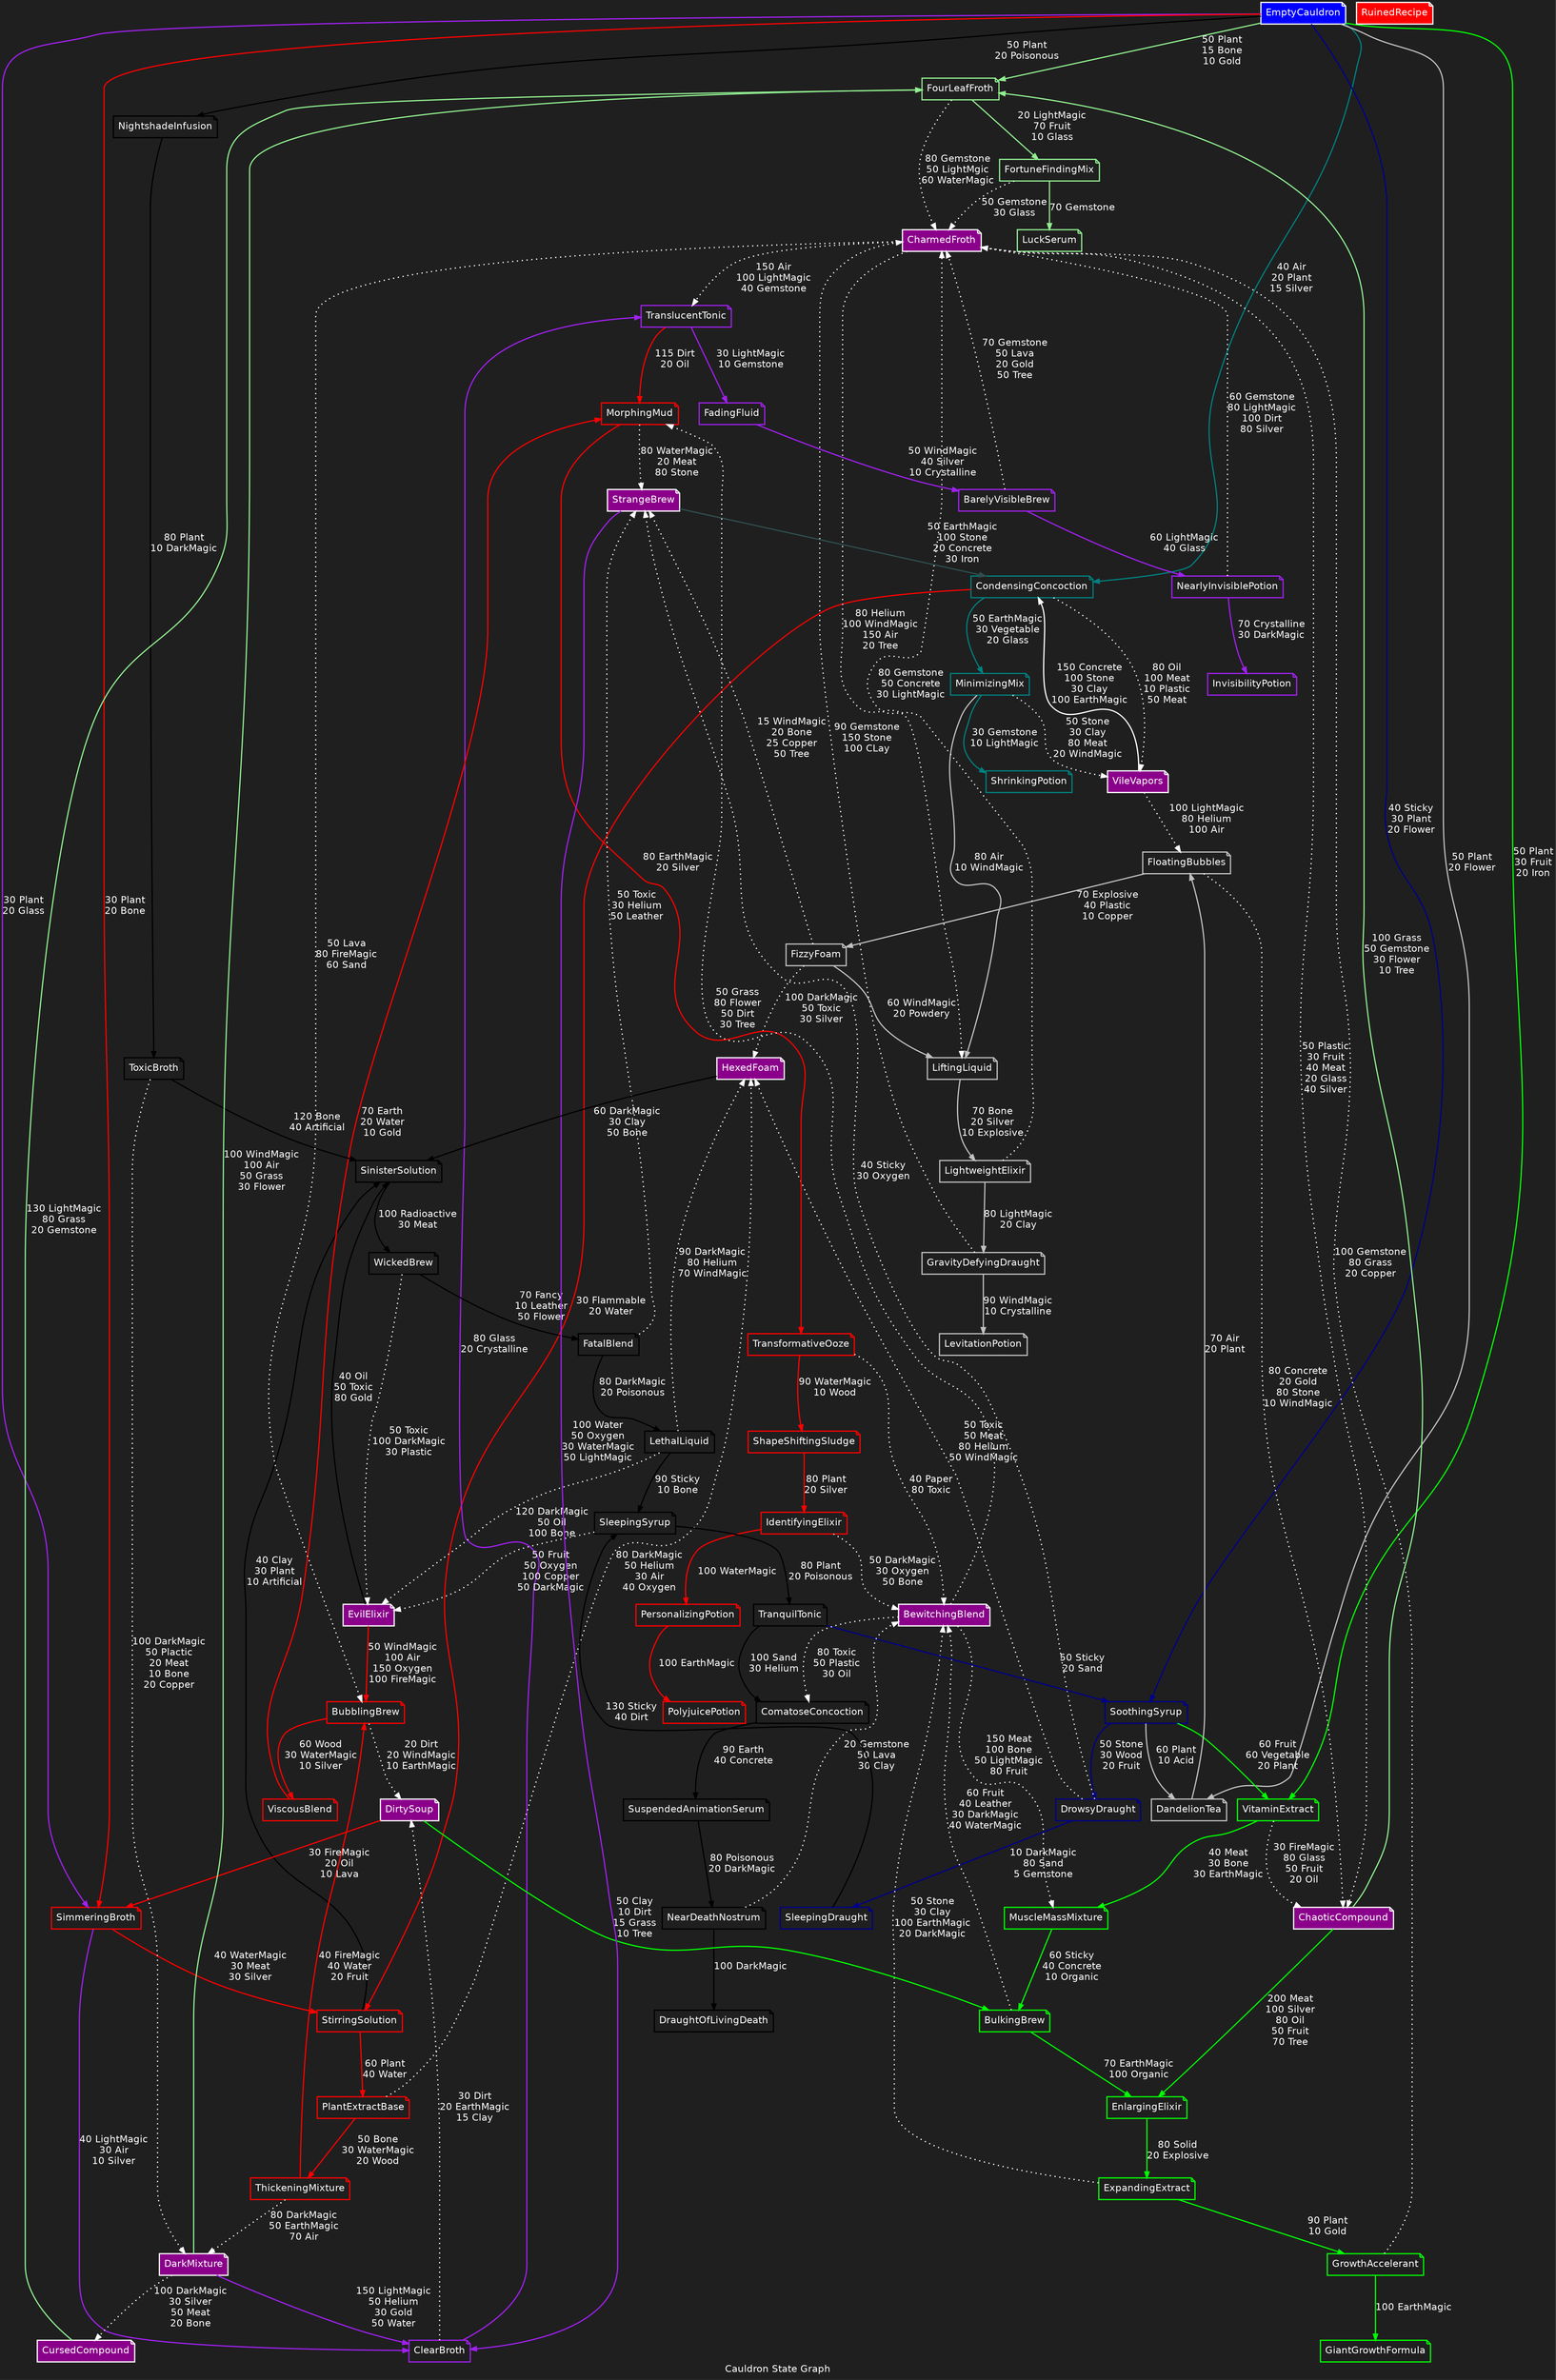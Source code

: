 digraph state_graph {
  // Define the styles
  graph [rankdir = TB; label = "Cauldron State Graph"; fontsize = 16; bgcolor = "#1F1F1F"; fontcolor = "#FFFFFF"; fontname = "Helvetica"; labelfontname = "Helvetica";];
  node [shape = note; fontsize = 16; fontname = "Helvetica"; labelfontname = "Helvetica"; fontcolor = "#FFFFFF"; color = "#FFFFFF"; penwidth = 2.0;];
  edge [fontsize = 16; fontname = "Helvetica"; labelfontname = "Helvetica"; fontcolor = "#FFFFFF"; color = "#FFFFFF"; penwidth = 2.0;];
  
  // -------------------- States --------------------
  // Start State
  EmptyCauldron [style = filled;fillcolor = blue;BaseColor = "0.7536, 0.4139, 0.990, 1";TopColor = "1, 1, 1, 1";Shades = "3";WaveStrength = "3.8";WaveHeight = "0.16";WaveSpeed = "0.06";WaveRotation = "180";BubbleSpeed = "1";BubbleDensity = "3.7";BubbleSpacing = "0.43";BubbleStrength = "0.93";CircleSize = "0.94";StartLifeTime = "3";StartSize = "0.75";MaxParticles = "100";EmissionRate = "3";StartSpeed = "0.06";VelocityYMax = "0.41";VelocityYMin = "0.75";StartColor = "0.753, 0.1, 0.9, 1";TurblenceStrength = "0.06";TurblenceFrequency = "0.2";TurblenceSpeed = "0.2";];
  
  FourLeafFroth [color = lightgreen;BaseColor = "0.5248, 0.749, 0.180, 1";TopColor = "0.180, 0.749, 0.240, 1";Shades = "6";WaveStrength = "8.8";WaveHeight = "1.8";WaveSpeed = "0.02";WaveRotation = "180";BubbleSpeed = "1";BubbleDensity = "3.7";BubbleSpacing = "0.48";BubbleStrength = "0.98";CircleSize = "0.9";StartLifeTime = "4";StartSize = "0.22";MaxParticles = "100";EmissionRate = "8";StartSpeed = "0.29";VelocityYMax = "0.52";VelocityYMin = "1.06";StartColor = "0.24, 0.42, 1, 1";TurblenceStrength = "0.0";TurblenceFrequency = "0.2";TurblenceSpeed = "0.2";];
  FortuneFindingMix [color = lightgreen;BaseColor = "0.066, 0.933, 0.127, 1";TopColor = "1.11171, 0.933, 0.444, 1";Shades = "3";WaveStrength = "5.8";WaveHeight = "1.8";WaveSpeed = "0.15";WaveRotation = "180";BubbleSpeed = "1";BubbleDensity = "3.7";BubbleSpacing = "0.45";BubbleStrength = "0.95";CircleSize = "0.9";StartLifeTime = "4";StartSize = "0.2";MaxParticles = "100";EmissionRate = "5";StartSpeed = "0.28";VelocityYMax = "1.111";VelocityYMin = "1.11";StartColor = "0.24, 0.42, 1, 1";TurblenceStrength = "0.05";TurblenceFrequency = "0.2";TurblenceSpeed = "0.2";];
  
  CondensingConcoction [color = teal;BaseColor = "0.791, 0.760, 0.933, 1";TopColor = "0.426, 0.487, 0.779, 1";Shades = "3";WaveStrength = "6.8";WaveHeight = "2.6";WaveSpeed = "0.2";WaveRotation = "180";BubbleSpeed = "1";BubbleDensity = "3.7";BubbleSpacing = "0.46";BubbleStrength = "0.96";CircleSize = "0.86";StartLifeTime = "4";StartSize = "0.13";MaxParticles = "100";EmissionRate = "6";StartSpeed = "0.16";VelocityYMax = "0.7";VelocityYMin = "0.7";StartColor = "0.24, 0.42, 1, 1";TurblenceStrength = "0.01";TurblenceFrequency = "0.2";TurblenceSpeed = "0.2";];
  MinimizingMix [color = teal;BaseColor = "0.903, 0.768, 0.962, 1";TopColor = "0.746, 1.1546, 0.971, 1";Shades = "3";WaveStrength = "6.8";WaveHeight = "1";WaveSpeed = "0.26";WaveRotation = "180";BubbleSpeed = "1";BubbleDensity = "3.7";BubbleSpacing = "0.46";BubbleStrength = "0.96";CircleSize = "0.9";StartLifeTime = "4";StartSize = "0.24";MaxParticles = "100";EmissionRate = "6";StartSpeed = "0.17";VelocityYMax = "1.15";VelocityYMin = "1.15";StartColor = "0.24, 0.42, 1, 1";TurblenceStrength = "0.01";TurblenceFrequency = "0.2";TurblenceSpeed = "0.2";];
  
  SoothingSyrup [color = darkblue;BaseColor = "0.3584, 0.749, 0.180, 1";TopColor = "0.180, 0.749, 0.2428, 1";Shades = "3";WaveStrength = "4.8";WaveHeight = "1";WaveSpeed = "0.24";WaveRotation = "180";BubbleSpeed = "1";BubbleDensity = "3.7";BubbleSpacing = "0.694";BubbleStrength = "0.94";CircleSize = "0.9";StartLifeTime = "4";StartSize = "0.24";MaxParticles = "100";EmissionRate = "4";StartSpeed = "0.24";VelocityYMax = "0.35";VelocityYMin = "0.69";StartColor = "0.24, 0.692, 1, 1";TurblenceStrength = "0.01";TurblenceFrequency = "0.2";TurblenceSpeed = "0.2";];
  DrowsyDraught [color = darkblue;BaseColor = "1.0882, 0.729, 0.971, 1";TopColor = "0.5263, 0.749, 0.180, 1";Shades = "3";WaveStrength = "4.8";WaveHeight = "1";WaveSpeed = "0.001";WaveRotation = "180";BubbleSpeed = "1";BubbleDensity = "3.7";BubbleSpacing = "1.084";BubbleStrength = "0.94";CircleSize = "0.94";StartLifeTime = "4";StartSize = "0.17";MaxParticles = "100";EmissionRate = "4";StartSpeed = "0.22";VelocityYMax = "0.52";VelocityYMin = "1.08";StartColor = "0.24, 1.082, 1, 1";TurblenceStrength = "0.02";TurblenceFrequency = "0.2";TurblenceSpeed = "0.2";];
  
  SimmeringBroth [color = purple;BaseColor = "0.471, 0.237, 0.028, 1";TopColor = "0.3522, 0.020, 0.297, 1";Shades = "3";WaveStrength = "5.8";WaveHeight = "1";WaveSpeed = "0.13";WaveRotation = "180";BubbleSpeed = "1";BubbleDensity = "3.7";BubbleSpacing = "0.45";BubbleStrength = "0.95";CircleSize = "0.9";StartLifeTime = "4";StartSize = "0.13";MaxParticles = "100";EmissionRate = "5";StartSpeed = "0.29";VelocityYMax = "0.35";VelocityYMin = "1.14";StartColor = "0.24, 0.42, 1, 1";TurblenceStrength = "0.09";TurblenceFrequency = "0.2";TurblenceSpeed = "0.2";];
  ClearBroth [color = purple;BaseColor = "0.2341, 0.737, 0.944, 1";TopColor = "0.3946, 1, 0.993, 1";Shades = "4";WaveStrength = "8.230";WaveHeight = "0.200";WaveSpeed = "0.007";WaveRotation = "296.367";BubbleSpeed = "0.911";BubbleDensity = "4.248";BubbleSpacing = "0.2334";BubbleStrength = "2.07";CircleSize = "0.94";StartLifeTime = "4";StartSize = "0.23";MaxParticles = "100";EmissionRate = "4";StartSpeed = "0.06";VelocityYMax = "0.39";VelocityYMin = "0.97";StartColor = "0.24, 0.972, 1, 1";TurblenceStrength = "0.02";TurblenceFrequency = "0.2";TurblenceSpeed = "0.2";];
  TranslucentTonic [color = purple;BaseColor = "0.8672, 0.8698, 0.943, 1";TopColor = "0.962, 0.8676, 0.8630, 1";Shades = "3";WaveStrength = "7.8";WaveHeight = "1.2";WaveSpeed = "0.1";WaveRotation = "180";BubbleSpeed = "1";BubbleDensity = "3.7";BubbleSpacing = "0.47";BubbleStrength = "0.97";CircleSize = "0.94";StartLifeTime = "4";StartSize = "0.11";MaxParticles = "100";EmissionRate = "7";StartSpeed = "0.06";VelocityYMax = "0.49";VelocityYMin = "0.86";StartColor = "0.24, 0.42, 1, 1";TurblenceStrength = "0.02";TurblenceFrequency = "0.2";TurblenceSpeed = "0.2";];
  FadingFluid [color = purple;BaseColor = "0.729, 0.774, 0.914, 0.727";TopColor = "0.903, 0.910, 0.933, 0.747";Shades = "3";WaveStrength = "4.8";WaveHeight = "2";WaveSpeed = "0.002";WaveRotation = "180";BubbleSpeed = "1";BubbleDensity = "3.7";BubbleSpacing = "0.74";BubbleStrength = "0.94";CircleSize = "0.9";StartLifeTime = "4";StartSize = "0.25";MaxParticles = "100";EmissionRate = "4";StartSpeed = "0.26";VelocityYMax = "0.37";VelocityYMin = "0.7";StartColor = "0.24, 0.72, 1, 1";TurblenceStrength = "0.08";TurblenceFrequency = "0.2";TurblenceSpeed = "0.2";];
  BarelyVisibleBrew [color = purple;BaseColor = "0.9898, 0.9898, 0.9898, 1";TopColor = "0.9804, 0.9812, 0.9837, 1";Shades = "3";WaveStrength = "14.06";WaveHeight = "0.29";WaveSpeed = "0.08";WaveRotation = "368.679";BubbleSpeed = "0.2";BubbleDensity = "0.88";BubbleSpacing = "0.216";BubbleStrength = "1.67";CircleSize = "0.94";StartLifeTime = "4";StartSize = "0.23";MaxParticles = "100";EmissionRate = "6";StartSpeed = "0.07";VelocityYMax = "0.98";VelocityYMin = "0.98";StartColor = "0.24, 0.42, 1, 1";TurblenceStrength = "0.08";TurblenceFrequency = "0.2";TurblenceSpeed = "0.2";];
  NearlyInvisiblePotion [color = purple;BaseColor = "0.783, 0.829, 0.971, 1";TopColor = "0.743, 0.924, 0.7997, 1";Shades = "4";WaveStrength = "6.8";WaveHeight = "1.6";WaveSpeed = "0.1";WaveRotation = "180";BubbleSpeed = "1";BubbleDensity = "3.7";BubbleSpacing = "0.46";BubbleStrength = "0.96";CircleSize = "0.9";StartLifeTime = "4";StartSize = "0.1";MaxParticles = "100";EmissionRate = "6";StartSpeed = "0.23";VelocityYMax = "0.79";VelocityYMin = "0.79";StartColor = "0.24, 0.42, 1, 1";TurblenceStrength = "0.01";TurblenceFrequency = "0.2";TurblenceSpeed = "0.2";];
  
  DandelionTea [color = grey;BaseColor = "0.180, 0.749, 0.1547, 1";TopColor = "0.6188, 0.982, 0.917, 1";Shades = "3";WaveStrength = "8.8";WaveHeight = "1";WaveSpeed = "0.001";WaveRotation = "180";BubbleSpeed = "1";BubbleDensity = "3.7";BubbleSpacing = "0.48";BubbleStrength = "0.98";CircleSize = "0.94";StartLifeTime = "4";StartSize = "0.15";MaxParticles = "100";EmissionRate = "8";StartSpeed = "0.17";VelocityYMax = "0.5";VelocityYMin = "0.61";StartColor = "0.24, 0.42, 1, 1";TurblenceStrength = "0.09";TurblenceFrequency = "0.2";TurblenceSpeed = "0.2";];
  FloatingBubbles [color = grey;BaseColor = "0.913, 0.917, 0.824, 1";TopColor = "0.841, 0.917, 0.427, 1";Shades = "3";WaveStrength = "7.8";WaveHeight = "2.7";WaveSpeed = "0.28";WaveRotation = "180";BubbleSpeed = "1";BubbleDensity = "3.7";BubbleSpacing = "0.47";BubbleStrength = "0.97";CircleSize = "0.9";StartLifeTime = "4";StartSize = "0.21";MaxParticles = "100";EmissionRate = "7";StartSpeed = "0.28";VelocityYMax = "0.34";VelocityYMin = "0.95";StartColor = "0.24, 0.42, 1, 1";TurblenceStrength = "0.03";TurblenceFrequency = "0.2";TurblenceSpeed = "0.2";];
  FizzyFoam [color = grey;BaseColor = "0.414, 0.924, 0.636, 1";TopColor = "0.126, 0.726, 0.636, 1";Shades = "3";WaveStrength = "6";WaveHeight = "2.6";WaveSpeed = "0.18";WaveRotation = "180";BubbleSpeed = "1";BubbleDensity = "3.7";BubbleSpacing = "0.46";BubbleStrength = "0.96";CircleSize = "0.9";StartLifeTime = "4";StartSize = "0.18";MaxParticles = "100";EmissionRate = "6";StartSpeed = "0.29";VelocityYMax = "0.6";VelocityYMin = "0.6";StartColor = "0.24, 0.42, 1, 1";TurblenceStrength = "0.05";TurblenceFrequency = "0.2";TurblenceSpeed = "0.2";];
  LiftingLiquid [color = grey;BaseColor = "0.7106, 0.2347, 0.7137, 1";TopColor = "0.180, 0.3600, 0.749, 1";Shades = "4";WaveStrength = "8.8";WaveHeight = "2.8";WaveSpeed = "0.02";WaveRotation = "180";BubbleSpeed = "1";BubbleDensity = "3.7";BubbleSpacing = "0.48";BubbleStrength = "0.98";CircleSize = "0.9";StartLifeTime = "4";StartSize = "0.23";MaxParticles = "100";EmissionRate = "8";StartSpeed = "0.22";VelocityYMax = "0.36";VelocityYMin = "0.71";StartColor = "0.24, 0.42, 1, 1";TurblenceStrength = "0.03";TurblenceFrequency = "0.2";TurblenceSpeed = "0.2";];
  LightweightElixir [color = grey;BaseColor = "0.86404, 0.86441, 0.142, 1";TopColor = "1, 0.457, 0.86439, 1";Shades = "3";WaveStrength = "5.8";WaveHeight = "2";WaveSpeed = "0.1";WaveRotation = "180";BubbleSpeed = "1";BubbleDensity = "3.7";BubbleSpacing = "0.45";BubbleStrength = "0.95";CircleSize = "0.9";StartLifeTime = "4";StartSize = "0.23";MaxParticles = "100";EmissionRate = "5";StartSpeed = "0.06";VelocityYMax = "0.864";VelocityYMin = "0.86";StartColor = "0.24, 0.42, 1, 1";TurblenceStrength = "0.09";TurblenceFrequency = "0.2";TurblenceSpeed = "0.2";];
  GravityDefyingDraught [color = grey;BaseColor = "0.766, 0.431, 0.943, 1";TopColor = "0.9492, 0.431, 0.924, 1";Shades = "4";WaveStrength = "6.8";WaveHeight = "2";WaveSpeed = "0.08";WaveRotation = "180";BubbleSpeed = "1";BubbleDensity = "3.7";BubbleSpacing = "0.46";BubbleStrength = "0.96";CircleSize = "0.9";StartLifeTime = "4";StartSize = "0.25";MaxParticles = "100";EmissionRate = "6";StartSpeed = "0.16";VelocityYMax = "0.94";VelocityYMin = "0.94";StartColor = "0.24, 0.42, 1, 1";TurblenceStrength = "0.04";TurblenceFrequency = "0.2";TurblenceSpeed = "0.2";];
  
  VitaminExtract [color = green;BaseColor = "0.108, 0.3603, 0.037, 1";TopColor = "0.744, 0.982, 0.1373, 1";Shades = "8";WaveStrength = "8.8";WaveHeight = "1.4";WaveSpeed = "0.18";WaveRotation = "180";BubbleSpeed = "1";BubbleDensity = "3.7";BubbleSpacing = "0.48";BubbleStrength = "0.98";CircleSize = "0.9";StartLifeTime = "4";StartSize = "0.13";MaxParticles = "100";EmissionRate = "8";StartSpeed = "0.13";VelocityYMax = "0.36";VelocityYMin = "1.13";StartColor = "0.24, 0.42, 1, 1";TurblenceStrength = "0.04";TurblenceFrequency = "0.2";TurblenceSpeed = "0.2";];
  MuscleMassMixture [color = green;BaseColor = "0.972, 0.473, 1.0987, 1";TopColor = "0.4447, 1.0949, 0.180, 1";Shades = "3";WaveStrength = "7.8";WaveHeight = "2.3";WaveSpeed = "0.08";WaveRotation = "180";BubbleSpeed = "1";BubbleDensity = "3.7";BubbleSpacing = "0.47";BubbleStrength = "0.97";CircleSize = "0.9";StartLifeTime = "4";StartSize = "0.18";MaxParticles = "100";EmissionRate = "7";StartSpeed = "0.13";VelocityYMax = "0.44";VelocityYMin = "1.09";StartColor = "0.24, 0.42, 1, 1";TurblenceStrength = "0.04";TurblenceFrequency = "0.2";TurblenceSpeed = "0.2";];
  BulkingBrew [color = green;BaseColor = "0.180, 0.9649, 0.2570, 1";TopColor = "0.9603, 0.896, 0.9689, 1";Shades = "4";WaveStrength = "7.8";WaveHeight = "2";WaveSpeed = "0.14";WaveRotation = "180";BubbleSpeed = "1";BubbleDensity = "3.7";BubbleSpacing = "0.47";BubbleStrength = "0.97";CircleSize = "0.9";StartLifeTime = "4";StartSize = "0.25";MaxParticles = "100";EmissionRate = "7";StartSpeed = "0.14";VelocityYMax = "0.38";VelocityYMin = "0.96";StartColor = "0.24, 0.42, 1, 1";TurblenceStrength = "0.08";TurblenceFrequency = "0.2";TurblenceSpeed = "0.2";];
  EnlargingElixir [color = green;BaseColor = "0.749, 0.402, 0.180, 1";TopColor = "1.2160, 0.749, 0.180, 1";Shades = "3";WaveStrength = "5.8";WaveHeight = "2.4";WaveSpeed = "0.02";WaveRotation = "180";BubbleSpeed = "1";BubbleDensity = "3.7";BubbleSpacing = "0.45";BubbleStrength = "0.95";CircleSize = "0.9";StartLifeTime = "4";StartSize = "0.25";MaxParticles = "100";EmissionRate = "5";StartSpeed = "0.25";VelocityYMax = "1.21";VelocityYMin = "1.21";StartColor = "0.24, 0.42, 1, 1";TurblenceStrength = "0.02";TurblenceFrequency = "0.2";TurblenceSpeed = "0.2";];
  ExpandingExtract [color = green;BaseColor = "0.208, 0.443, 0.117, 1";TopColor = "0.9649, 0.3729, 0.180, 1";Shades = "7";WaveStrength = "7.8";WaveHeight = "2.7";WaveSpeed = "0.17";WaveRotation = "180";BubbleSpeed = "1";BubbleDensity = "3.7";BubbleSpacing = "0.47";BubbleStrength = "0.97";CircleSize = "0.9";StartLifeTime = "4";StartSize = "0.24";MaxParticles = "100";EmissionRate = "7";StartSpeed = "0.27";VelocityYMax = "0.37";VelocityYMin = "0.96";StartColor = "0.24, 0.42, 1, 1";TurblenceStrength = "0.0";TurblenceFrequency = "0.2";TurblenceSpeed = "0.2";];
  GrowthAccelerant [color = green;BaseColor = "0.180, 0.749, 0.1324, 1";TopColor = "0.749, 0.6840, 0.180, 1";Shades = "3";WaveStrength = "4.8";WaveHeight = "2.4";WaveSpeed = "0.13";WaveRotation = "180";BubbleSpeed = "1";BubbleDensity = "3.7";BubbleSpacing = "0.684";BubbleStrength = "0.94";CircleSize = "0.9";StartLifeTime = "4";StartSize = "0.13";MaxParticles = "100";EmissionRate = "4";StartSpeed = "0.3";VelocityYMax = "0.33";VelocityYMin = "0.68";StartColor = "0.24, 0.682, 1, 1";TurblenceStrength = "0.0";TurblenceFrequency = "0.2";TurblenceSpeed = "0.2";];
  
  SimmeringBroth [color = red;BaseColor = "0.471, 0.237, 0.028, 1";TopColor = "0.5722, 0.020, 0.217, 1";Shades = "3";WaveStrength = "8.8";WaveHeight = "1";WaveSpeed = "0.2";WaveRotation = "180";BubbleSpeed = "1";BubbleDensity = "3.7";BubbleSpacing = "0.48";BubbleStrength = "0.98";CircleSize = "0.9";StartLifeTime = "4";StartSize = "0.2";MaxParticles = "100";EmissionRate = "8";StartSpeed = "0.21";VelocityYMax = "0.57";VelocityYMin = "0.84";StartColor = "0.24, 0.42, 1, 1";TurblenceStrength = "0.01";TurblenceFrequency = "0.2";TurblenceSpeed = "0.2";];
  StirringSolution [color = red;BaseColor = "0.844, 1.2191, 0.943, 1";TopColor = "0.915, 0.701, 1.2130, 1";Shades = "3";WaveStrength = "5.8";WaveHeight = "2";WaveSpeed = "0.2";WaveRotation = "180";BubbleSpeed = "1";BubbleDensity = "3.7";BubbleSpacing = "0.45";BubbleStrength = "0.95";CircleSize = "0.9";StartLifeTime = "4";StartSize = "0.21";MaxParticles = "100";EmissionRate = "5";StartSpeed = "0.16";VelocityYMax = "0.45";VelocityYMin = "1.21";StartColor = "0.24, 0.42, 1, 1";TurblenceStrength = "0.09";TurblenceFrequency = "0.2";TurblenceSpeed = "0.2";];
  PlantExtractBase [color = red;BaseColor = "0.1991, 0.8449, 0.180, 1";TopColor = "0.809, 0.971, 0.8410, 1";Shades = "3";WaveStrength = "7.8";WaveHeight = "1";WaveSpeed = "0.15";WaveRotation = "180";BubbleSpeed = "1";BubbleDensity = "3.7";BubbleSpacing = "0.47";BubbleStrength = "0.97";CircleSize = "0.9";StartLifeTime = "4";StartSize = "0.19";MaxParticles = "100";EmissionRate = "7";StartSpeed = "0.15";VelocityYMax = "0.55";VelocityYMin = "0.84";StartColor = "0.24, 0.42, 1, 1";TurblenceStrength = "0.01";TurblenceFrequency = "0.2";TurblenceSpeed = "0.2";];
  ThickeningMixture [color = red;BaseColor = "0.6649, 0.5868, 0.180, 1";TopColor = "0.6649, 0.6610, 0.180, 1";Shades = "3";WaveStrength = "7.8";WaveHeight = "1";WaveSpeed = "0.007";WaveRotation = "180";BubbleSpeed = "1";BubbleDensity = "3.7";BubbleSpacing = "0.47";BubbleStrength = "0.97";CircleSize = "0.94";StartLifeTime = "4";StartSize = "0.19";MaxParticles = "100";EmissionRate = "7";StartSpeed = "0.15";VelocityYMax = "0.58";VelocityYMin = "0.66";StartColor = "0.24, 0.42, 1, 1";TurblenceStrength = "0.08";TurblenceFrequency = "0.2";TurblenceSpeed = "0.2";];
  BubblingBrew [color = red;BaseColor = "0.7492, 0.064, 0.236, 1";TopColor = "0.1316, 0.708, 0.1314, 1";Shades = "3";WaveStrength = "10.195";WaveHeight = "0.7439";WaveSpeed = "0.060";WaveRotation = "201.728";BubbleSpeed = "0.3200";BubbleDensity = "4.993";BubbleSpacing = "0.1316";BubbleStrength = "0.877";CircleSize = "0.94";StartLifeTime = "4";StartSize = "0.13";MaxParticles = "100";EmissionRate = "5";StartSpeed = "0.29";VelocityYMax = "0.32";VelocityYMin = "0.74";StartColor = "0.24, 0.42, 1, 1";TurblenceStrength = "0.06";TurblenceFrequency = "0.2";TurblenceSpeed = "0.2";];
  ViscousBlend [color = red;BaseColor = "1.0936, 0.170, 0.112, 1";TopColor = "0.141, 0.126, 0.130, 1";Shades = "7";WaveStrength = "3.8";WaveHeight = "2.1";WaveSpeed = "0.1";WaveRotation = "180";BubbleSpeed = "1";BubbleDensity = "3.7";BubbleSpacing = "0.43";BubbleStrength = "0.93";CircleSize = "0.9";StartLifeTime = "4";StartSize = "1.09";MaxParticles = "100";EmissionRate = "3";StartSpeed = "0.11";VelocityYMax = "0.31";VelocityYMin = "1.09";StartColor = "0.24, 0.42, 1, 1";TurblenceStrength = "0.08";TurblenceFrequency = "0.2";TurblenceSpeed = "0.2";];
  MorphingMud [color = red;BaseColor = "0.292, 0.187, 0.068, 1";TopColor = "0.5280, 0.163, 0.027, 1";Shades = "3";WaveStrength = "8.8";WaveHeight = "2.8";WaveSpeed = "0.06";WaveRotation = "180";BubbleSpeed = "1";BubbleDensity = "3.7";BubbleSpacing = "0.48";BubbleStrength = "0.98";CircleSize = "0.9";StartLifeTime = "4";StartSize = "0.17";MaxParticles = "100";EmissionRate = "8";StartSpeed = "0.1";VelocityYMax = "0.52";VelocityYMin = "1.13";StartColor = "0.24, 0.42, 1, 1";TurblenceStrength = "0.06";TurblenceFrequency = "0.2";TurblenceSpeed = "0.2";];
  TransformativeOoze [color = red;BaseColor = "0.7796, 0.180, 0.749, 1";TopColor = "0.749, 0.1144, 0.180, 1";Shades = "4";WaveStrength = "4.8";WaveHeight = "2.2";WaveSpeed = "0.02";WaveRotation = "180";BubbleSpeed = "1";BubbleDensity = "3.7";BubbleSpacing = "0.774";BubbleStrength = "0.94";CircleSize = "0.9";StartLifeTime = "4";StartSize = "0.11";MaxParticles = "100";EmissionRate = "4";StartSpeed = "0.17";VelocityYMax = "0.35";VelocityYMin = "0.77";StartColor = "0.24, 0.772, 1, 1";TurblenceStrength = "0.08";TurblenceFrequency = "0.2";TurblenceSpeed = "0.2";];
  ShapeShiftingSludge [color = red;BaseColor = "0.2577, 0.177, 0.033, 1";TopColor = "0.462, 0.2583, 0.150, 1";Shades = "6";WaveStrength = "5.8";WaveHeight = "2.5";WaveSpeed = "0.005";WaveRotation = "180";BubbleSpeed = "1";BubbleDensity = "3.7";BubbleSpacing = "0.45";BubbleStrength = "0.95";CircleSize = "0.9";StartLifeTime = "4";StartSize = "0.25";MaxParticles = "100";EmissionRate = "5";StartSpeed = "0.06";VelocityYMax = "0.6";VelocityYMin = "1.07";StartColor = "0.24, 0.42, 1, 1";TurblenceStrength = "0.08";TurblenceFrequency = "0.2";TurblenceSpeed = "0.2";];
  IdentifyingElixir [color = red;BaseColor = "0.896, 0.826, 0.213, 1";TopColor = "0.5432, 0.731, 0.924, 1";Shades = "3";WaveStrength = "3.8";WaveHeight = "1.7";WaveSpeed = "0.1";WaveRotation = "180";BubbleSpeed = "1";BubbleDensity = "3.7";BubbleSpacing = "0.43";BubbleStrength = "0.93";CircleSize = "0.9";StartLifeTime = "4";StartSize = "0.72";MaxParticles = "100";EmissionRate = "3";StartSpeed = "0.12";VelocityYMax = "0.54";VelocityYMin = "0.72";StartColor = "0.24, 0.42, 1, 1";TurblenceStrength = "0.01";TurblenceFrequency = "0.2";TurblenceSpeed = "0.2";];
  PersonalizingPotion [color = red;BaseColor = "0.7637, 0.167, 0.119, 1";TopColor = "0.749, 0.180, 0.736, 1";Shades = "5";WaveStrength = "5.8";WaveHeight = "1.4";WaveSpeed = "0.1";WaveRotation = "180";BubbleSpeed = "1";BubbleDensity = "3.7";BubbleSpacing = "0.45";BubbleStrength = "0.95";CircleSize = "0.9";StartLifeTime = "4";StartSize = "0.11";MaxParticles = "100";EmissionRate = "5";StartSpeed = "0.2";VelocityYMax = "0.37";VelocityYMin = "0.76";StartColor = "0.24, 0.42, 1, 1";TurblenceStrength = "0.02";TurblenceFrequency = "0.2";TurblenceSpeed = "0.2";];
  
  NightshadeInfusion [color = black;BaseColor = "0.130, 0.163, 0.264, 1";TopColor = "0.478, 1.2272, 0.867, 1";Shades = "6";WaveStrength = "6.8";WaveHeight = "2.1";WaveSpeed = "0.16";WaveRotation = "180";BubbleSpeed = "1";BubbleDensity = "3.7";BubbleSpacing = "0.46";BubbleStrength = "0.96";CircleSize = "0.9";StartLifeTime = "4";StartSize = "0.23";MaxParticles = "100";EmissionRate = "6";StartSpeed = "0.14";VelocityYMax = "1.22";VelocityYMin = "1.22";StartColor = "0.24, 0.42, 1, 1";TurblenceStrength = "0.06";TurblenceFrequency = "0.2";TurblenceSpeed = "0.2";];
  ToxicBroth [color = black;BaseColor = "0.749, 0.180, 1.0231, 1";TopColor = "1.0288, 0.180, 0.749, 1";Shades = "7";WaveStrength = "3.8";WaveHeight = "1.8";WaveSpeed = "0.09";WaveRotation = "180";BubbleSpeed = "1";BubbleDensity = "3.7";BubbleSpacing = "0.43";BubbleStrength = "0.93";CircleSize = "0.94";StartLifeTime = "4";StartSize = "1.02";MaxParticles = "100";EmissionRate = "3";StartSpeed = "0.11";VelocityYMax = "0.53";VelocityYMin = "1.02";StartColor = "0.24, 0.42, 1, 1";TurblenceStrength = "0.04";TurblenceFrequency = "0.2";TurblenceSpeed = "0.2";];
  SinisterSolution [color = black;BaseColor = "0.069, 0.044, 0.179, 1";TopColor = "0.169, 0.12, 0.072, 1";Shades = "3";WaveStrength = "2.8";WaveHeight = "2";WaveSpeed = "0.91";WaveRotation = "180";BubbleSpeed = "1";BubbleDensity = "3.7";BubbleSpacing = "0.42";BubbleStrength = "0.92";CircleSize = "0.9";StartLifeTime = "4";StartSize = "0.915";MaxParticles = "100";EmissionRate = "2";StartSpeed = "0.1";VelocityYMax = "0.31";VelocityYMin = "0.91";StartColor = "0.914, 0.42, 1, 1";TurblenceStrength = "0.01";TurblenceFrequency = "0.91";TurblenceSpeed = "0.91";];
  WickedBrew [color = black;BaseColor = "0.96122, 0.104, 0.254, 1";TopColor = "0.034, 0.092, 0.273, 1";Shades = "7";WaveStrength = "4.8";WaveHeight = "2.4";WaveSpeed = "0.2";WaveRotation = "180";BubbleSpeed = "1";BubbleDensity = "3.7";BubbleSpacing = "0.964";BubbleStrength = "0.94";CircleSize = "0.9";StartLifeTime = "4";StartSize = "0.12";MaxParticles = "100";EmissionRate = "4";StartSpeed = "0.25";VelocityYMax = "0.961";VelocityYMin = "0.96";StartColor = "0.24, 0.962, 1, 1";TurblenceStrength = "0.09";TurblenceFrequency = "0.2";TurblenceSpeed = "0.2";];
  FatalBlend [color = black;BaseColor = "0.063, 0.028, 0.243, 1";TopColor = "0.471, 0.020, 0.028, 1";Shades = "4";WaveStrength = "4";WaveHeight = "1";WaveSpeed = "0.000";WaveRotation = "180";BubbleSpeed = "1";BubbleDensity = "3.7";BubbleSpacing = "0.43";BubbleStrength = "0.93";CircleSize = "0.94";StartLifeTime = "4";StartSize = "0.83";MaxParticles = "100";EmissionRate = "3";StartSpeed = "0.18";VelocityYMax = "0.6";VelocityYMin = "0.83";StartColor = "0.24, 0.42, 1, 1";TurblenceStrength = "0.09";TurblenceFrequency = "0.2";TurblenceSpeed = "0.2";];
  LethalLiquid [color = black;BaseColor = "0.424, 0.244, 0.1102, 1";TopColor = "0.749, 0.192, 0.180, 1";Shades = "4";WaveStrength = "6.8";WaveHeight = "2.3";WaveSpeed = "0.26";WaveRotation = "180";BubbleSpeed = "1";BubbleDensity = "3.7";BubbleSpacing = "0.46";BubbleStrength = "0.96";CircleSize = "0.9";StartLifeTime = "4";StartSize = "0.11";MaxParticles = "100";EmissionRate = "6";StartSpeed = "0.24";VelocityYMax = "1.09";VelocityYMin = "1.09";StartColor = "0.24, 0.42, 1, 1";TurblenceStrength = "0.01";TurblenceFrequency = "0.2";TurblenceSpeed = "0.2";];
  SleepingSyrup [color = black;BaseColor = "1.2349, 1.2323, 0.180, 1";TopColor = "0.1987, 0.943, 0.908, 1";Shades = "7";WaveStrength = "7.8";WaveHeight = "1";WaveSpeed = "0.01";WaveRotation = "180";BubbleSpeed = "1";BubbleDensity = "3.7";BubbleSpacing = "0.47";BubbleStrength = "0.97";CircleSize = "0.9";StartLifeTime = "4";StartSize = "0.19";MaxParticles = "100";EmissionRate = "7";StartSpeed = "0.21";VelocityYMax = "0.59";VelocityYMin = "1.23";StartColor = "0.24, 0.42, 1, 1";TurblenceStrength = "0.01";TurblenceFrequency = "0.2";TurblenceSpeed = "0.2";];
  TranquilTonic [color = black;BaseColor = "0.830, 0.035, 0.752, 1";TopColor = "0.6733, 0.67823, 0.905, 1";Shades = "5";WaveStrength = "5.8";WaveHeight = "1";WaveSpeed = "0";WaveRotation = "180";BubbleSpeed = "1";BubbleDensity = "3.7";BubbleSpacing = "0.45";BubbleStrength = "0.95";CircleSize = "0.94";StartLifeTime = "4";StartSize = "0.12";MaxParticles = "100";EmissionRate = "5";StartSpeed = "0.14";VelocityYMax = "0.678";VelocityYMin = "0.67";StartColor = "0.24, 0.42, 1, 1";TurblenceStrength = "0.08";TurblenceFrequency = "0.2";TurblenceSpeed = "0.2";];
  ComatoseConcoction [color = black;BaseColor = "0.147, 0.173, 0.284, 1";TopColor = "0.247, 0.417, 0.481, 1";Shades = "3";WaveStrength = "8.8";WaveHeight = "1.2";WaveSpeed = "0.03";WaveRotation = "180";BubbleSpeed = "1";BubbleDensity = "3.7";BubbleSpacing = "0.48";BubbleStrength = "0.98";CircleSize = "0.94";StartLifeTime = "4";StartSize = "0.26";MaxParticles = "100";EmissionRate = "8";StartSpeed = "0.21";VelocityYMax = "0.58";VelocityYMin = "1.17";StartColor = "0.24, 0.42, 1, 1";TurblenceStrength = "0.03";TurblenceFrequency = "0.2";TurblenceSpeed = "0.2";];
  SuspendedAnimationSerum [color = black;BaseColor = "0.079, 0.238, 0.733, 1";TopColor = "0, 0, 0, 1";Shades = "3";WaveStrength = "3.8";WaveHeight = "0";WaveSpeed = "0";WaveRotation = "180";BubbleSpeed = "1";BubbleDensity = "3.7";BubbleSpacing = "0.43";BubbleStrength = "0.93";CircleSize = "0.94";StartLifeTime = "4";StartSize = "1.16";MaxParticles = "100";EmissionRate = "3";StartSpeed = "0.27";VelocityYMax = "0.56";VelocityYMin = "1.16";StartColor = "0.24, 0.42, 1, 1";TurblenceStrength = "0.09";TurblenceFrequency = "0.2";TurblenceSpeed = "0.2";];
  NearDeathNostrum [color = black;BaseColor = "0.103, 0.107, 0.113, 1";TopColor = "0.198, 0.034, 0.2520, 1";Shades = "3";WaveStrength = "7.8";WaveHeight = "1.12";WaveSpeed = "0.03";WaveRotation = "180";BubbleSpeed = "1";BubbleDensity = "3.7";BubbleSpacing = "0.47";BubbleStrength = "0.97";CircleSize = "0.94";StartLifeTime = "4";StartSize = "0.25";MaxParticles = "100";EmissionRate = "7";StartSpeed = "0.07";VelocityYMax = "0.54";VelocityYMin = "1.12";StartColor = "0.24, 0.42, 1, 1";TurblenceStrength = "0.06";TurblenceFrequency = "0.2";TurblenceSpeed = "0.2";];
  
  // End State
  LuckSerum [color = lightgreen;BaseColor = "1, 0.976, 0.004, 1";TopColor = "0.867, 0.723, 0.004, 1";Shades = "6";WaveStrength = "5.8";WaveHeight = "1.3";WaveSpeed = "0.2";WaveRotation = "180";BubbleSpeed = "1";BubbleDensity = "3.7";BubbleSpacing = "0.45";BubbleStrength = "0.95";CircleSize = "0.9";StartLifeTime = "4";StartSize = "0.23";MaxParticles = "100";EmissionRate = "7";StartSpeed = "0.29";VelocityYMax = "0.31";VelocityYMin = "1.04";StartColor = "0.24, 0.42, 1, 1";TurblenceStrength = "0.04";TurblenceFrequency = "0.2";TurblenceSpeed = "0.2";];
  ShrinkingPotion [color = teal;BaseColor = "0.523, 0.749, 0.180, 1";TopColor = "0.511, 0.896, 0.888, 1";Shades = "4";WaveStrength = "5.8";WaveHeight = "1";WaveSpeed = "0.15";WaveRotation = "180";BubbleSpeed = "1";BubbleDensity = "3.7";BubbleSpacing = "0.45";BubbleStrength = "0.95";CircleSize = "0.9";StartLifeTime = "4";StartSize = "0.23";MaxParticles = "100";EmissionRate = "7";StartSpeed = "0.29";VelocityYMax = "0.31";VelocityYMin = "1.04";StartColor = "0.24, 0.42, 1, 1";TurblenceStrength = "0.04";TurblenceFrequency = "0.2";TurblenceSpeed = "0.2";];
  SleepingDraught [color = darkblue;BaseColor = "1.0472, 0.3149, 0.972, 1";TopColor = "0.447, 0.811, 0.3179, 1";Shades = "7";WaveStrength = "7.8";WaveHeight = "1";WaveSpeed = "0.04";WaveRotation = "180";BubbleSpeed = "1";BubbleDensity = "3.7";BubbleSpacing = "0.47";BubbleStrength = "0.97";CircleSize = "0.9";StartLifeTime = "4";StartSize = "0.23";MaxParticles = "100";EmissionRate = "7";StartSpeed = "0.29";VelocityYMax = "0.31";VelocityYMin = "1.04";StartColor = "0.24, 0.42, 1, 1";TurblenceStrength = "0.04";TurblenceFrequency = "0.2";TurblenceSpeed = "0.2";];
  InvisibilityPotion [color = purple;BaseColor = "0.804, 0.952, 0.937, 1";TopColor = "0.837, 0.981, 0.917, 1";Shades = "3";WaveStrength = "5.8";WaveHeight = "1";WaveSpeed = "0.000";WaveRotation = "180";BubbleSpeed = "1";BubbleDensity = "3.7";BubbleSpacing = "0.45";BubbleStrength = "0.95";CircleSize = "0.9";StartLifeTime = "4";StartSize = "0.23";MaxParticles = "100";EmissionRate = "7";StartSpeed = "0.29";VelocityYMax = "0.31";VelocityYMin = "1.04";StartColor = "0.24, 0.42, 1, 1";TurblenceStrength = "0.04";TurblenceFrequency = "0.2";TurblenceSpeed = "0.2";];
  LevitationPotion [color = grey;BaseColor = "0.947, 0.830, 0.962, 1";TopColor = "0.347, 0.725, 0.886, 1";Shades = "5";WaveStrength = "5.8";WaveHeight = "2.5";WaveSpeed = "0.02";WaveRotation = "180";BubbleSpeed = "1";BubbleDensity = "3.7";BubbleSpacing = "0.45";BubbleStrength = "0.95";CircleSize = "0.9";StartLifeTime = "4";StartSize = "0.23";MaxParticles = "100";EmissionRate = "7";StartSpeed = "0.29";VelocityYMax = "0.31";VelocityYMin = "1.04";StartColor = "0.24, 0.42, 1, 1";TurblenceStrength = "0.04";TurblenceFrequency = "0.2";TurblenceSpeed = "0.2";];
  GiantGrowthFormula [color = green;BaseColor = "0.749, 0.448, 0.180, 1";TopColor = "0.069, 0.679, 0.035, 1";Shades = "3";WaveStrength = "5.8";WaveHeight = "2.8";WaveSpeed = "0.06";WaveRotation = "180";BubbleSpeed = "1";BubbleDensity = "3.7";BubbleSpacing = "0.45";BubbleStrength = "0.95";CircleSize = "0.9";StartLifeTime = "4";StartSize = "0.23";MaxParticles = "100";EmissionRate = "7";StartSpeed = "0.29";VelocityYMax = "0.31";VelocityYMin = "1.04";StartColor = "0.24, 0.42, 1, 1";TurblenceStrength = "0.04";TurblenceFrequency = "0.2";TurblenceSpeed = "0.2";];
  PolyjuicePotion [color = red;BaseColor = "0.917, 0.933, 0.823, 1";TopColor = "0.997, 0.788, 1, 1";Shades = "3";WaveStrength = "5.8";WaveHeight = "1";WaveSpeed = "0.005";WaveRotation = "180";BubbleSpeed = "1";BubbleDensity = "3.7";BubbleSpacing = "0.45";BubbleStrength = "0.95";CircleSize = "0.9";StartLifeTime = "4";StartSize = "0.23";MaxParticles = "100";EmissionRate = "7";StartSpeed = "0.29";VelocityYMax = "0.31";VelocityYMin = "1.04";StartColor = "0.24, 0.42, 1, 1";TurblenceStrength = "0.04";TurblenceFrequency = "0.2";TurblenceSpeed = "0.2";];
  DraughtOfLivingDeath [color = black;BaseColor = "0.125, 0.169, 0.120, 1";TopColor = "0, 0, 0, 1";Shades = "4";WaveStrength = "11.07";WaveHeight = "0.2";WaveSpeed = "0";WaveRotation = "0";BubbleSpeed = "0.2";BubbleDensity = "5.89";BubbleSpacing = "0";BubbleStrength = "0.57";CircleSize = "0.94";StartLifeTime = "4";StartSize = "0.23";MaxParticles = "100";EmissionRate = "7";StartSpeed = "0.29";VelocityYMax = "0.31";VelocityYMin = "1.04";StartColor = "0.24, 0.42, 1, 1";TurblenceStrength = "0.04";TurblenceFrequency = "0.2";TurblenceSpeed = "0.2";];
  
  // Game Over
  RuinedRecipe [style = filled;fillcolor = red;BaseColor = "0.037, 0.019, 0.016, 1";TopColor = "0.084, 0.069, 0.024, 1";Shades = "3";WaveStrength = "5.8";WaveHeight = "1";WaveSpeed = "0.02";WaveRotation = "180";BubbleSpeed = "1";BubbleDensity = "3.7";BubbleSpacing = "0.45";BubbleStrength = "0.95";CircleSize = "0.9";StartLifeTime = "4";StartSize = "0.23";MaxParticles = "100";EmissionRate = "7";StartSpeed = "0.29";VelocityYMax = "0.31";VelocityYMin = "1.04";StartColor = "0.24, 0.42, 1, 1";TurblenceStrength = "0.04";TurblenceFrequency = "0.2";TurblenceSpeed = "0.2";];
  
  // Inter Recipe States
  DirtySoup [style = filled;fillcolor = darkmagenta;BaseColor = "0.711, 0.749, 0.180, 1";TopColor = "0.749, 0.7532, 0.180, 1";Shades = "3";WaveStrength = "6.8";WaveHeight = "1";WaveSpeed = "0.13";WaveRotation = "180";BubbleSpeed = "1";BubbleDensity = "3.7";BubbleSpacing = "0.46";BubbleStrength = "0.96";CircleSize = "0.94";StartLifeTime = "4";StartSize = "0.21";MaxParticles = "100";EmissionRate = "6";StartSpeed = "0.13";VelocityYMax = "0.75";VelocityYMin = "0.75";StartColor = "0.24, 0.42, 1, 1";TurblenceStrength = "0.03";TurblenceFrequency = "0.2";TurblenceSpeed = "0.2";];
  StrangeBrew [style = filled;fillcolor = darkmagenta;BaseColor = "1.13813, 0.037, 1.1334, 1";TopColor = "0.180, 0.749, 0.2535, 1";Shades = "6";WaveStrength = "5.8";WaveHeight = "2.6";WaveSpeed = "0.1";WaveRotation = "180";BubbleSpeed = "1";BubbleDensity = "3.7";BubbleSpacing = "0.45";BubbleStrength = "0.95";CircleSize = "0.9";StartLifeTime = "4";StartSize = "0.25";MaxParticles = "100";EmissionRate = "5";StartSpeed = "0.19";VelocityYMax = "1.138";VelocityYMin = "1.13";StartColor = "0.24, 0.42, 1, 1";TurblenceStrength = "0.09";TurblenceFrequency = "0.2";TurblenceSpeed = "0.2";];
  DarkMixture [style = filled;fillcolor = darkmagenta;BaseColor = "0.118, 0.123, 0.9864, 1";TopColor = "0.090, 0.093, 0.103, 1";Shades = "4";WaveStrength = "2.8";WaveHeight = "1.8";WaveSpeed = "0.03";WaveRotation = "180";BubbleSpeed = "1";BubbleDensity = "3.7";BubbleSpacing = "0.42";BubbleStrength = "0.92";CircleSize = "0.94";StartLifeTime = "4";StartSize = "0.15";MaxParticles = "100";EmissionRate = "2";StartSpeed = "0.987";VelocityYMax = "0.32";VelocityYMin = "0.98";StartColor = "0.984, 0.42, 1, 1";TurblenceStrength = "0.08";TurblenceFrequency = "0.98";TurblenceSpeed = "0.98";];
  CursedCompound [style = filled;fillcolor = darkmagenta;BaseColor = "0.6709, 0.146, 0.177, 1";TopColor = "0.292, 0.047, 0.098, 1";Shades = "4";WaveStrength = "4";WaveHeight = "2.1";WaveSpeed = "0.09";WaveRotation = "180";BubbleSpeed = "1";BubbleDensity = "3.7";BubbleSpacing = "0.47";BubbleStrength = "0.97";CircleSize = "0.9";StartLifeTime = "4";StartSize = "0.17";MaxParticles = "100";EmissionRate = "7";StartSpeed = "0.09";VelocityYMax = "0.34";VelocityYMin = "0.67";StartColor = "0.24, 0.42, 1, 1";TurblenceStrength = "0.05";TurblenceFrequency = "0.2";TurblenceSpeed = "0.2";];
  ChaoticCompound [style = filled;fillcolor = darkmagenta;BaseColor = "0.182, 0.191, 1.2432, 1";TopColor = "0.830, 0.802, 0.802, 1";Shades = "4";WaveStrength = "4";WaveHeight = "1.2";WaveSpeed = "1.24";WaveRotation = "180";BubbleSpeed = "1";BubbleDensity = "3.7";BubbleSpacing = "0.42";BubbleStrength = "0.92";CircleSize = "0.94";StartLifeTime = "4";StartSize = "0.12";MaxParticles = "100";EmissionRate = "2";StartSpeed = "1.242";VelocityYMax = "0.36";VelocityYMin = "1.24";StartColor = "1.244, 0.42, 1, 1";TurblenceStrength = "0.02";TurblenceFrequency = "1.24";TurblenceSpeed = "1.24";];
  HexedFoam [style = filled;fillcolor = darkmagenta;BaseColor = "0.750, 0.952, 0.810, 1";TopColor = "0.896, 0.798, 0.855, 1";Shades = "6";WaveStrength = "5.8";WaveHeight = "2";WaveSpeed = "0.03";WaveRotation = "180";BubbleSpeed = "1";BubbleDensity = "3.7";BubbleSpacing = "0.45";BubbleStrength = "0.95";CircleSize = "0.9";StartLifeTime = "4";StartSize = "0.24";MaxParticles = "100";EmissionRate = "5";StartSpeed = "0.24";VelocityYMax = "0.6";VelocityYMin = "0.95";StartColor = "0.24, 0.42, 1, 1";TurblenceStrength = "0.03";TurblenceFrequency = "0.2";TurblenceSpeed = "0.2";];
  CharmedFroth [style = filled;fillcolor = darkmagenta;BaseColor = "1.2841, 0.1147, 0.464, 1";TopColor = "0.896, 1.2828, 1.2842, 1";Shades = "6";WaveStrength = "2";WaveHeight = "1.8";WaveSpeed = "0.03";WaveRotation = "180";BubbleSpeed = "1";BubbleDensity = "3.7";BubbleSpacing = "0.46";BubbleStrength = "0.96";CircleSize = "0.9";StartLifeTime = "4";StartSize = "0.11";MaxParticles = "100";EmissionRate = "6";StartSpeed = "0.26";VelocityYMax = "1.28";VelocityYMin = "1.28";StartColor = "0.24, 0.42, 1, 1";TurblenceStrength = "0.07";TurblenceFrequency = "0.2";TurblenceSpeed = "0.2";];
  BewitchingBlend [style = filled;fillcolor = darkmagenta;BaseColor = "0.2442, 0.786, 0.8487, 1";TopColor = "0.3737, 0.8428, 0.122, 1";Shades = "3";WaveStrength = "12.884";WaveHeight = "0.798";WaveSpeed = "0.184";WaveRotation = "344.783";BubbleSpeed = "1.773";BubbleDensity = "1.834";BubbleSpacing = "0.404";BubbleStrength = "1.298";CircleSize = "0.94";StartLifeTime = "4";StartSize = "0.24";MaxParticles = "100";EmissionRate = "8";StartSpeed = "0.18";VelocityYMax = "0.37";VelocityYMin = "0.84";StartColor = "0.24, 0.42, 1, 1";TurblenceStrength = "0.06";TurblenceFrequency = "0.2";TurblenceSpeed = "0.2";];
  EvilElixir [style = filled;fillcolor = darkmagenta;BaseColor = "0.9214, 0.116, 0.060, 1";TopColor = "0.222, 0.064, 0.103, 1";Shades = "3";WaveStrength = "4.8";WaveHeight = "2";WaveSpeed = "0.24";WaveRotation = "180";BubbleSpeed = "1";BubbleDensity = "3.7";BubbleSpacing = "0.924";BubbleStrength = "0.94";CircleSize = "0.9";StartLifeTime = "4";StartSize = "0.13";MaxParticles = "100";EmissionRate = "4";StartSpeed = "0.22";VelocityYMax = "0.927";VelocityYMin = "0.92";StartColor = "0.24, 0.922, 1, 1";TurblenceStrength = "0.09";TurblenceFrequency = "0.2";TurblenceSpeed = "0.2";];
  VileVapors [style = filled;fillcolor = darkmagenta;BaseColor = "0.5540, 0.098, 1.0816, 1";TopColor = "0.943, 0.422, 1.0846, 1";Shades = "7";WaveStrength = "7.8";WaveHeight = "2.2";WaveSpeed = "0.2";WaveRotation = "180";BubbleSpeed = "1";BubbleDensity = "3.7";BubbleSpacing = "0.47";BubbleStrength = "0.97";CircleSize = "0.9";StartLifeTime = "4";StartSize = "0.1";MaxParticles = "100";EmissionRate = "7";StartSpeed = "0.18";VelocityYMax = "0.55";VelocityYMin = "1.08";StartColor = "0.24, 0.42, 1, 1";TurblenceStrength = "0.05";TurblenceFrequency = "0.2";TurblenceSpeed = "0.2";];
  
  // -------------------- Potions --------------------
  // difficulty depends on the intended path length
  // length = 3 -> easy
  // length = 3-5 -> medium
  // length = 5+ -> hard
  
  // Luck Serum
  EmptyCauldron -> FourLeafFroth [color = lightgreen; label = "50 Plant\n15 Bone\n10 Gold";];
  FourLeafFroth -> FortuneFindingMix [color = lightgreen; label = "20 LightMagic\n70 Fruit\n10 Glass";];
  FortuneFindingMix -> LuckSerum [color = lightgreen; label = "70 Gemstone";];
  
  // Shrinking Potion
  EmptyCauldron -> CondensingConcoction [color = teal; label = "40 Air\n20 Plant\n15 Silver";];
  CondensingConcoction -> MinimizingMix [color = teal; label = "50 EarthMagic\n30 Vegetable\n20 Glass";];
  MinimizingMix -> ShrinkingPotion [color = teal; label = "30 Gemstone\n10 LightMagic";];
  
  // Sleeping Draught
  EmptyCauldron -> SoothingSyrup [color = darkblue; label = "40 Sticky\n30 Plant\n20 Flower";];
  SoothingSyrup -> DrowsyDraught [color = darkblue; label = "50 Stone\n30 Wood\n20 Fruit";];
  DrowsyDraught -> SleepingDraught [color = darkblue; label = "10 DarkMagic\n80 Sand\n5 Gemstone";];
  
  // Invisibility Potion
  EmptyCauldron -> SimmeringBroth [color = purple; label = "30 Plant\n20 Glass";];
  SimmeringBroth -> ClearBroth [color = purple; label = "40 LightMagic\n30 Air\n10 Silver";];
  ClearBroth -> TranslucentTonic [color = purple; label = "80 Glass\n20 Crystalline";];
  TranslucentTonic -> FadingFluid [color = purple; label = "30 LightMagic\n10 Gemstone";];
  FadingFluid -> BarelyVisibleBrew [color = purple; label = "50 WindMagic\n40 Silver\n10 Crystalline";];
  BarelyVisibleBrew -> NearlyInvisiblePotion [color = purple; label = "60 LightMagic\n40 Glass";];
  NearlyInvisiblePotion -> InvisibilityPotion [color = purple; label = "70 Crystalline\n30 DarkMagic";];
  
  // Levitation Potion
  EmptyCauldron -> DandelionTea [color = gray; label = "50 Plant\n20 Flower";];
  DandelionTea -> FloatingBubbles [color = gray; label = "70 Air\n20 Plant";];
  FloatingBubbles -> FizzyFoam [color = gray; label = "70 Explosive\n40 Plastic\n10 Copper";];
  FizzyFoam -> LiftingLiquid [color = gray; label = "60 WindMagic\n20 Powdery";];
  LiftingLiquid -> LightweightElixir [color = gray; label = "70 Bone\n20 Silver\n10 Explosive";];
  LightweightElixir -> GravityDefyingDraught [color = gray; label = "80 LightMagic\n20 Clay";];
  GravityDefyingDraught -> LevitationPotion [color = gray; label = "90 WindMagic\n10 Crystalline";];
  
  // Giant's Growth Formula
  EmptyCauldron -> VitaminExtract [color = green; label = "50 Plant\n30 Fruit\n20 Iron";];
  VitaminExtract -> MuscleMassMixture [color = green; label = "40 Meat\n30 Bone\n30 EarthMagic";];
  MuscleMassMixture -> BulkingBrew [color = green; label = "60 Sticky\n40 Concrete\n10 Organic";];
  BulkingBrew -> EnlargingElixir [color = green; label = "70 EarthMagic\n100 Organic";];
  EnlargingElixir -> ExpandingExtract [color = green; label = "80 Solid\n20 Explosive";];
  ExpandingExtract -> GrowthAccelerant [color = green; label = "90 Plant\n10 Gold";];
  GrowthAccelerant -> GiantGrowthFormula [color = green; label = "100 EarthMagic";];
  
  // Polyjuice Potion
  EmptyCauldron -> SimmeringBroth [color = red; label = "30 Plant\n20 Bone";];
  SimmeringBroth -> StirringSolution [color = red; label = "40 WaterMagic\n30 Meat\n30 Silver";];
  StirringSolution -> PlantExtractBase [color = red; label = "60 Plant\n40 Water";];
  PlantExtractBase -> ThickeningMixture [color = red; label = "50 Bone\n30 WaterMagic\n20 Wood";];
  ThickeningMixture -> BubblingBrew [color = red; label = "40 FireMagic\n40 Water\n20 Fruit";];
  BubblingBrew -> ViscousBlend [color = red; label = "60 Wood\n30 WaterMagic\n10 Silver";];
  ViscousBlend -> MorphingMud [color = red; label = "70 Earth\n20 Water\n10 Gold";];
  MorphingMud -> TransformativeOoze [color = red; label = "80 EarthMagic\n20 Silver";];
  TransformativeOoze -> ShapeShiftingSludge [color = red; label = "90 WaterMagic\n10 Wood";];
  ShapeShiftingSludge -> IdentifyingElixir [color = red; label = "80 Plant\n20 Silver";];
  IdentifyingElixir -> PersonalizingPotion [color = red; label = "100 WaterMagic";];
  PersonalizingPotion -> PolyjuicePotion [color = red; label = "100 EarthMagic";];
  
  // Draught of Living Death
  EmptyCauldron -> NightshadeInfusion [color = black; label = "50 Plant\n20 Poisonous";];
  NightshadeInfusion -> ToxicBroth [color = black; label = "80 Plant\n10 DarkMagic";];
  ToxicBroth -> SinisterSolution [color = black; label = "120 Bone\n40 Artificial";];
  SinisterSolution -> WickedBrew [color = black; label = "100 Radioactive\n30 Meat";];
  WickedBrew -> FatalBlend [color = black; label = "70 Fancy\n10 Leather\n50 Flower";];
  FatalBlend -> LethalLiquid [color = black; label = "80 DarkMagic\n20 Poisonous";];
  LethalLiquid -> SleepingSyrup [color = black; label = "90 Sticky\n10 Bone";];
  SleepingSyrup -> TranquilTonic [color = black; label = "80 Plant\n20 Poisonous";];
  TranquilTonic -> ComatoseConcoction [color = black; label = "100 Sand\n30 Helium";];
  ComatoseConcoction -> SuspendedAnimationSerum [color = black; label = "90 Earth\n40 Concrete";];
  SuspendedAnimationSerum -> NearDeathNostrum [color = black; label = "80 Poisonous\n20 DarkMagic";];
  NearDeathNostrum -> DraughtOfLivingDeath [color = black; label = "100 DarkMagic";];
  
  // -------------------- Cross Recipe Connections --------------------
  
  SleepingDraught -> SleepingSyrup [color = black; label = "130 Sticky\n40 Dirt";];
  StirringSolution -> SinisterSolution [color = black; label = "40 Clay\n30 Plant\n10 Artificial";];
  TranslucentTonic -> MorphingMud [color = red; label = "115 Dirt\n20 Oil";];
  SoothingSyrup -> VitaminExtract [color = green; label = "60 Fruit\n60 Vegetable\n20 Plant";];
  SoothingSyrup -> DandelionTea [color = gray; label = "60 Plant\n10 Acid";];
  DrowsyDraught -> StrangeBrew [style = dotted; label = "40 Sticky\n30 Oxygen";];
  TranquilTonic -> SoothingSyrup [color = darkblue; label = "50 Sticky\n20 Sand";];
  CondensingConcoction -> StirringSolution [color = red; label = "30 Flammable\n20 Water";];
  MinimizingMix -> LiftingLiquid [color = gray; label = "80 Air\n10 WindMagic";];
  
  
  // -------------------- Inter Recipe States --------------------
  // Dirty Soup
  ClearBroth -> DirtySoup [style = dotted; label = "30 Dirt\n20 EarthMagic\n15 Clay";];
  BubblingBrew -> DirtySoup [style = dotted; label = "20 Dirt\n20 WindMagic\n10 EarthMagic";];
  DirtySoup -> SimmeringBroth [color = red; label = "30 FireMagic\n20 Oil\n10 Lava";];
  DirtySoup -> BulkingBrew [color = green; label = "50 Clay\n10 Dirt\n15 Grass\n10 Tree";];
  
  // Strange Brew
  FizzyFoam -> StrangeBrew [style = dotted; label = "15 WindMagic\n20 Bone\n25 Copper\n50 Tree";];
  FatalBlend -> StrangeBrew [style = dotted; label = "50 Toxic\n30 Helium\n50 Leather";];
  MorphingMud -> StrangeBrew [style = dotted; label = "80 WaterMagic\n20 Meat\n80 Stone";];
  StrangeBrew -> CondensingConcoction [color = darkslategrey; label = "50 EarthMagic\n100 Stone\n20 Concrete\n30 Iron";];
  StrangeBrew -> ClearBroth [color = purple; label = "100 Water\n50 Oxygen\n30 WaterMagic\n50 LightMagic";];
  
  // Dark Mixture
  ToxicBroth -> DarkMixture [style = dotted; label = "100 DarkMagic\n50 Plactic\n20 Meat\n10 Bone\n20 Copper";];
  ThickeningMixture -> DarkMixture [style = dotted; label = "80 DarkMagic\n50 EarthMagic\n70 Air";];
  DarkMixture -> FourLeafFroth [color = lightgreen; label = "100 WindMagic\n100 Air\n50 Grass\n30 Flower";];
  DarkMixture -> ClearBroth [color = purple; label = "150 LightMagic\n50 Helium\n30 Gold\n50 Water";];
  
  // CursedCompound
  DarkMixture -> CursedCompound [style = dotted; label = "100 DarkMagic\n30 Silver\n50 Meat\n20 Bone";];
  CursedCompound -> FourLeafFroth [color = lightgreen; label = "130 LightMagic\n80 Grass\n20 Gemstone";];
  
  // ChaoticCompound
  VitaminExtract -> ChaoticCompound [style = dotted; label = "30 FireMagic\n80 Glass\n50 Fruit\n20 Oil";];
  FloatingBubbles -> ChaoticCompound [style = dotted; label = "80 Concrete\n20 Gold\n80 Stone\n10 WindMagic";];
  ChaoticCompound -> FourLeafFroth [color = lightgreen; label = "100 Grass\n50 Gemstone\n30 Flower\n10 Tree";];
  ChaoticCompound -> EnlargingElixir [color = green; label = "200 Meat\n100 Silver\n80 Oil\n50 Fruit\n70 Tree";];
  
  // Hexed Foam
  FizzyFoam -> HexedFoam [style = dotted; label = "100 DarkMagic\n50 Toxic\n30 Silver";];
  PlantExtractBase -> HexedFoam [style = dotted; label = "80 DarkMagic\n50 Helium\n30 Air\n40 Oxygen";];
  LethalLiquid -> HexedFoam [style = dotted; label = "90 DarkMagic\n80 Helium\n70 WindMagic";];
  DrowsyDraught -> HexedFoam [style = dotted; label = "50 Toxic\n50 Meat\n80 Helium\n50 WindMagic";];
  HexedFoam -> SinisterSolution [color = black; label = "60 DarkMagic\n30 Clay\n50 Bone";];
  
  // Vile Vapors
  CondensingConcoction -> VileVapors [style = dotted; label = "80 Oil\n100 Meat\n10 Plastic\n50 Meat";];
  MinimizingMix -> VileVapors [style = dotted; label = "50 Stone\n30 Clay\n80 Meat\n20 WindMagic";];
  
  VileVapors -> FloatingBubbles [style = dotted; label = "100 LightMagic\n80 Helium\n100 Air";];
  VileVapors -> CondensingConcoction [style = teal; label = "150 Concrete\n100 Stone\n30 Clay\n100 EarthMagic";];
  
  // Evil Elixer
  WickedBrew -> EvilElixir [style = dotted; label = "50 Toxic\n100 DarkMagic\n30 Plastic";];
  LethalLiquid -> EvilElixir [style = dotted; label = "120 DarkMagic\n50 Oil\n100 Bone";];
  SleepingSyrup -> EvilElixir [style = dotted; label = "50 Fruit\n50 Oxygen\n100 Copper\n50 DarkMagic";];
  
  EvilElixir -> SinisterSolution [color = black; label = "40 Oil\n50 Toxic\n80 Gold";];
  EvilElixir -> BubblingBrew [color = red; label = "50 WindMagic\n100 Air\n150 Oxygen\n100 FireMagic";];
  
  // Bewitching Blend
  TransformativeOoze -> BewitchingBlend [style = dotted; label = "40 Paper\n80 Toxic";];
  NearDeathNostrum -> BewitchingBlend [style = dotted; label = "20 Gemstone\n50 Lava\n30 Clay";];
  IdentifyingElixir -> BewitchingBlend [style = dotted; label = "50 DarkMagic\n30 Oxygen\n50 Bone";];
  ExpandingExtract -> BewitchingBlend [style = dotted; label = "50 Stone\n30 Clay\n100 EarthMagic\n20 DarkMagic";];
  BulkingBrew -> BewitchingBlend [style = dotted; label = "60 Fruit\n40 Leather\n30 DarkMagic\n40 WaterMagic";];
  
  BewitchingBlend -> MuscleMassMixture [style = dotted; label = "150 Meat\n100 Bone\n50 LightMagic\n80 Fruit";];
  BewitchingBlend -> MorphingMud [style = dotted; label = "50 Grass\n80 Flower\n50 Dirt\n30 Tree";];
  BewitchingBlend -> ComatoseConcoction [style = dotted; label = "80 Toxic\n50 Plastic\n30 Oil";];
  
  // Charmed Froth
  LightweightElixir -> CharmedFroth [style = dotted; label = "80 Gemstone\n50 Concrete\n30 LightMagic";];
  GravityDefyingDraught -> CharmedFroth [style = dotted; label = "90 Gemstone\n150 Stone\n100 CLay";];
  BarelyVisibleBrew -> CharmedFroth [style = dotted; label = "70 Gemstone\n50 Lava\n20 Gold\n50 Tree";];
  NearlyInvisiblePotion -> CharmedFroth [style = dotted; label = "60 Gemstone\n80 LightMagic\n100 Dirt\n80 Silver";];
  FourLeafFroth -> CharmedFroth [style = dotted; label = "80 Gemstone\n50 LightMgic\n60 WaterMagic";];
  FortuneFindingMix -> CharmedFroth [style = dotted; label = "50 Gemstone\n30 Glass";];
  GrowthAccelerant -> CharmedFroth [style = dotted; label = "100 Gemstone\n80 Grass\n20 Copper";];
  
  CharmedFroth -> BubblingBrew [style = dotted; label = "50 Lava\n80 FireMagic\n60 Sand";];
  CharmedFroth -> ChaoticCompound [style = dotted; label = "50 Plastic\n30 Fruit\n40 Meat\n20 Glass\n40 Silver";];
  CharmedFroth -> TranslucentTonic [style = dotted; label = "150 Air\n100 LightMagic\n40 Gemstone";];
  CharmedFroth -> LiftingLiquid [style = dotted; label = "80 Helium\n100 WindMagic\n150 Air\n20 Tree";];
}